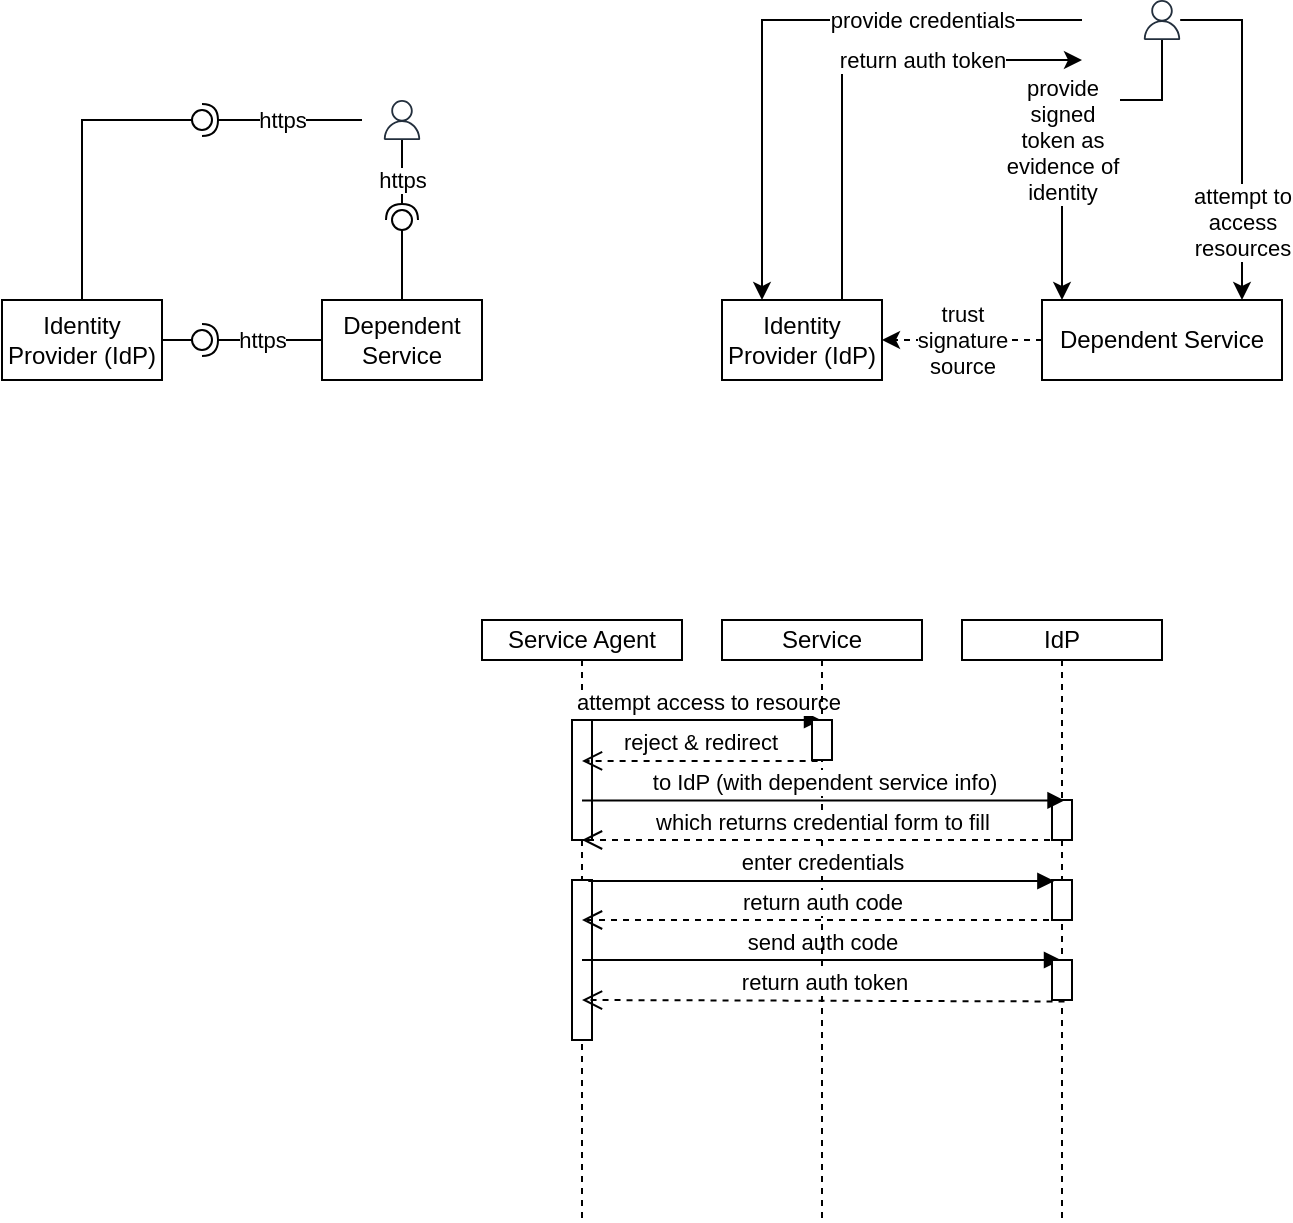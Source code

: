 <mxfile version="20.8.16" type="device"><diagram name="Page-1" id="i1NurNBqxuA3qnhc00bi"><mxGraphModel dx="350" dy="1313" grid="1" gridSize="10" guides="1" tooltips="1" connect="1" arrows="1" fold="1" page="1" pageScale="1" pageWidth="850" pageHeight="1100" math="0" shadow="0"><root><mxCell id="0"/><mxCell id="1" parent="0"/><mxCell id="tZuKxl-siwYKWLo6S5Zj-1" value="Identity Provider (IdP)" style="rounded=0;whiteSpace=wrap;html=1;" vertex="1" parent="1"><mxGeometry x="120" y="80" width="80" height="40" as="geometry"/></mxCell><mxCell id="tZuKxl-siwYKWLo6S5Zj-2" value="Dependent Service" style="rounded=0;whiteSpace=wrap;html=1;" vertex="1" parent="1"><mxGeometry x="280" y="80" width="80" height="40" as="geometry"/></mxCell><mxCell id="tZuKxl-siwYKWLo6S5Zj-3" value="" style="rounded=0;orthogonalLoop=1;jettySize=auto;html=1;endArrow=none;endFill=0;sketch=0;sourcePerimeterSpacing=0;targetPerimeterSpacing=0;exitX=1;exitY=0.5;exitDx=0;exitDy=0;" edge="1" target="tZuKxl-siwYKWLo6S5Zj-5" parent="1" source="tZuKxl-siwYKWLo6S5Zj-1"><mxGeometry relative="1" as="geometry"><mxPoint x="240" y="335" as="sourcePoint"/></mxGeometry></mxCell><mxCell id="tZuKxl-siwYKWLo6S5Zj-4" value="https" style="rounded=0;orthogonalLoop=1;jettySize=auto;html=1;endArrow=halfCircle;endFill=0;entryX=0.5;entryY=0.5;endSize=6;strokeWidth=1;sketch=0;exitX=0;exitY=0.5;exitDx=0;exitDy=0;" edge="1" target="tZuKxl-siwYKWLo6S5Zj-5" parent="1" source="tZuKxl-siwYKWLo6S5Zj-2"><mxGeometry relative="1" as="geometry"><mxPoint x="280" y="335" as="sourcePoint"/></mxGeometry></mxCell><mxCell id="tZuKxl-siwYKWLo6S5Zj-5" value="" style="ellipse;whiteSpace=wrap;html=1;align=center;aspect=fixed;resizable=0;points=[];outlineConnect=0;sketch=0;" vertex="1" parent="1"><mxGeometry x="215" y="95" width="10" height="10" as="geometry"/></mxCell><mxCell id="tZuKxl-siwYKWLo6S5Zj-6" value="" style="sketch=0;outlineConnect=0;fontColor=#232F3E;gradientColor=none;fillColor=#232F3D;strokeColor=none;dashed=0;verticalLabelPosition=bottom;verticalAlign=top;align=center;html=1;fontSize=12;fontStyle=0;aspect=fixed;pointerEvents=1;shape=mxgraph.aws4.user;" vertex="1" parent="1"><mxGeometry x="310" y="-20" width="20" height="20" as="geometry"/></mxCell><mxCell id="tZuKxl-siwYKWLo6S5Zj-7" value="" style="rounded=0;orthogonalLoop=1;jettySize=auto;html=1;endArrow=none;endFill=0;sketch=0;sourcePerimeterSpacing=0;targetPerimeterSpacing=0;exitX=0.5;exitY=0;exitDx=0;exitDy=0;" edge="1" parent="1" target="tZuKxl-siwYKWLo6S5Zj-9" source="tZuKxl-siwYKWLo6S5Zj-2"><mxGeometry relative="1" as="geometry"><mxPoint x="210" y="40" as="sourcePoint"/></mxGeometry></mxCell><mxCell id="tZuKxl-siwYKWLo6S5Zj-8" value="https" style="rounded=0;orthogonalLoop=1;jettySize=auto;html=1;endArrow=halfCircle;endFill=0;entryX=0.5;entryY=0.5;endSize=6;strokeWidth=1;sketch=0;exitX=0.5;exitY=1;exitDx=0;exitDy=0;exitPerimeter=0;sourcePerimeterSpacing=0;jumpSize=6;targetPerimeterSpacing=0;" edge="1" parent="1" target="tZuKxl-siwYKWLo6S5Zj-9" source="tZuKxl-siwYKWLo6S5Zj-6"><mxGeometry relative="1" as="geometry"><mxPoint x="290" y="40" as="sourcePoint"/></mxGeometry></mxCell><mxCell id="tZuKxl-siwYKWLo6S5Zj-9" value="" style="ellipse;whiteSpace=wrap;html=1;align=center;aspect=fixed;resizable=0;points=[];outlineConnect=0;sketch=0;" vertex="1" parent="1"><mxGeometry x="315" y="35" width="10" height="10" as="geometry"/></mxCell><mxCell id="tZuKxl-siwYKWLo6S5Zj-10" value="" style="rounded=0;orthogonalLoop=1;jettySize=auto;html=1;endArrow=none;endFill=0;sketch=0;sourcePerimeterSpacing=0;targetPerimeterSpacing=0;exitX=0.5;exitY=0;exitDx=0;exitDy=0;" edge="1" target="tZuKxl-siwYKWLo6S5Zj-12" parent="1" source="tZuKxl-siwYKWLo6S5Zj-1"><mxGeometry relative="1" as="geometry"><mxPoint x="300" y="70" as="sourcePoint"/><Array as="points"><mxPoint x="160" y="-10"/></Array></mxGeometry></mxCell><mxCell id="tZuKxl-siwYKWLo6S5Zj-11" value="https" style="rounded=0;orthogonalLoop=1;jettySize=auto;html=1;endArrow=halfCircle;endFill=0;entryX=0.5;entryY=0.5;endSize=6;strokeWidth=1;sketch=0;exitX=0.5;exitY=1;exitDx=0;exitDy=0;exitPerimeter=0;" edge="1" target="tZuKxl-siwYKWLo6S5Zj-12" parent="1"><mxGeometry relative="1" as="geometry"><mxPoint x="300" y="-10" as="sourcePoint"/></mxGeometry></mxCell><mxCell id="tZuKxl-siwYKWLo6S5Zj-12" value="" style="ellipse;whiteSpace=wrap;html=1;align=center;aspect=fixed;resizable=0;points=[];outlineConnect=0;sketch=0;" vertex="1" parent="1"><mxGeometry x="215" y="-15" width="10" height="10" as="geometry"/></mxCell><mxCell id="tZuKxl-siwYKWLo6S5Zj-13" value="Identity Provider (IdP)" style="rounded=0;whiteSpace=wrap;html=1;" vertex="1" parent="1"><mxGeometry x="480" y="80" width="80" height="40" as="geometry"/></mxCell><mxCell id="tZuKxl-siwYKWLo6S5Zj-26" value="trust&lt;br&gt;signature&lt;br&gt;source" style="edgeStyle=orthogonalEdgeStyle;rounded=0;jumpSize=6;orthogonalLoop=1;jettySize=auto;html=1;entryX=1;entryY=0.5;entryDx=0;entryDy=0;endSize=6;sourcePerimeterSpacing=0;targetPerimeterSpacing=0;dashed=1;" edge="1" parent="1" source="tZuKxl-siwYKWLo6S5Zj-14" target="tZuKxl-siwYKWLo6S5Zj-13"><mxGeometry relative="1" as="geometry"/></mxCell><mxCell id="tZuKxl-siwYKWLo6S5Zj-14" value="Dependent Service" style="rounded=0;whiteSpace=wrap;html=1;" vertex="1" parent="1"><mxGeometry x="640" y="80" width="120" height="40" as="geometry"/></mxCell><mxCell id="tZuKxl-siwYKWLo6S5Zj-27" value="provide &lt;br&gt;signed&lt;br&gt;token as &lt;br&gt;evidence of &lt;br&gt;identity" style="edgeStyle=orthogonalEdgeStyle;rounded=0;jumpSize=6;orthogonalLoop=1;jettySize=auto;html=1;endSize=6;sourcePerimeterSpacing=0;targetPerimeterSpacing=0;" edge="1" parent="1" source="tZuKxl-siwYKWLo6S5Zj-18"><mxGeometry x="0.108" relative="1" as="geometry"><mxPoint x="650" y="80" as="targetPoint"/><Array as="points"><mxPoint x="700" y="-20"/><mxPoint x="650" y="-20"/></Array><mxPoint as="offset"/></mxGeometry></mxCell><mxCell id="tZuKxl-siwYKWLo6S5Zj-29" value="attempt to&lt;br&gt;access &lt;br&gt;resources" style="edgeStyle=orthogonalEdgeStyle;rounded=0;jumpSize=6;orthogonalLoop=1;jettySize=auto;html=1;endSize=6;sourcePerimeterSpacing=0;targetPerimeterSpacing=0;" edge="1" parent="1" source="tZuKxl-siwYKWLo6S5Zj-18"><mxGeometry x="0.538" relative="1" as="geometry"><mxPoint x="740" y="80" as="targetPoint"/><Array as="points"><mxPoint x="740" y="-60"/><mxPoint x="740" y="80"/></Array><mxPoint as="offset"/></mxGeometry></mxCell><mxCell id="tZuKxl-siwYKWLo6S5Zj-18" value="" style="sketch=0;outlineConnect=0;fontColor=#232F3E;gradientColor=none;fillColor=#232F3D;strokeColor=none;dashed=0;verticalLabelPosition=bottom;verticalAlign=top;align=center;html=1;fontSize=12;fontStyle=0;aspect=fixed;pointerEvents=1;shape=mxgraph.aws4.user;" vertex="1" parent="1"><mxGeometry x="690" y="-70" width="20" height="20" as="geometry"/></mxCell><mxCell id="tZuKxl-siwYKWLo6S5Zj-25" value="provide credentials" style="endArrow=classic;html=1;rounded=0;endSize=6;sourcePerimeterSpacing=0;targetPerimeterSpacing=0;jumpSize=6;entryX=0.25;entryY=0;entryDx=0;entryDy=0;" edge="1" parent="1" target="tZuKxl-siwYKWLo6S5Zj-13"><mxGeometry x="-0.462" width="50" height="50" relative="1" as="geometry"><mxPoint x="660" y="-60" as="sourcePoint"/><mxPoint x="620" y="160" as="targetPoint"/><Array as="points"><mxPoint x="500" y="-60"/></Array><mxPoint as="offset"/></mxGeometry></mxCell><mxCell id="tZuKxl-siwYKWLo6S5Zj-28" value="return auth token" style="endArrow=classic;html=1;rounded=0;endSize=6;sourcePerimeterSpacing=0;targetPerimeterSpacing=0;jumpSize=6;exitX=0.75;exitY=0;exitDx=0;exitDy=0;" edge="1" parent="1" source="tZuKxl-siwYKWLo6S5Zj-13"><mxGeometry x="0.333" width="50" height="50" relative="1" as="geometry"><mxPoint x="560" y="70" as="sourcePoint"/><mxPoint x="660" y="-40" as="targetPoint"/><Array as="points"><mxPoint x="540" y="-40"/></Array><mxPoint as="offset"/></mxGeometry></mxCell><mxCell id="tZuKxl-siwYKWLo6S5Zj-30" value="Service Agent" style="shape=umlLifeline;perimeter=lifelinePerimeter;whiteSpace=wrap;html=1;container=1;collapsible=0;recursiveResize=0;outlineConnect=0;size=20;" vertex="1" parent="1"><mxGeometry x="360" y="240" width="100" height="300" as="geometry"/></mxCell><mxCell id="tZuKxl-siwYKWLo6S5Zj-33" value="" style="html=1;points=[];perimeter=orthogonalPerimeter;" vertex="1" parent="tZuKxl-siwYKWLo6S5Zj-30"><mxGeometry x="45" y="50" width="10" height="60" as="geometry"/></mxCell><mxCell id="tZuKxl-siwYKWLo6S5Zj-34" value="attempt access to resource" style="html=1;verticalAlign=bottom;endArrow=block;rounded=0;endSize=6;sourcePerimeterSpacing=0;targetPerimeterSpacing=0;jumpSize=6;" edge="1" parent="tZuKxl-siwYKWLo6S5Zj-30" target="tZuKxl-siwYKWLo6S5Zj-31"><mxGeometry width="80" relative="1" as="geometry"><mxPoint x="55" y="50" as="sourcePoint"/><mxPoint x="135" y="50" as="targetPoint"/></mxGeometry></mxCell><mxCell id="tZuKxl-siwYKWLo6S5Zj-43" value="" style="html=1;points=[];perimeter=orthogonalPerimeter;" vertex="1" parent="tZuKxl-siwYKWLo6S5Zj-30"><mxGeometry x="45" y="130" width="10" height="80" as="geometry"/></mxCell><mxCell id="tZuKxl-siwYKWLo6S5Zj-44" value="send auth code" style="html=1;verticalAlign=bottom;endArrow=block;rounded=0;endSize=6;sourcePerimeterSpacing=0;targetPerimeterSpacing=0;jumpSize=6;" edge="1" parent="tZuKxl-siwYKWLo6S5Zj-30" target="tZuKxl-siwYKWLo6S5Zj-32"><mxGeometry width="80" relative="1" as="geometry"><mxPoint x="50" y="170" as="sourcePoint"/><mxPoint x="130" y="170" as="targetPoint"/></mxGeometry></mxCell><mxCell id="tZuKxl-siwYKWLo6S5Zj-31" value="Service" style="shape=umlLifeline;perimeter=lifelinePerimeter;whiteSpace=wrap;html=1;container=1;collapsible=0;recursiveResize=0;outlineConnect=0;size=20;" vertex="1" parent="1"><mxGeometry x="480" y="240" width="100" height="300" as="geometry"/></mxCell><mxCell id="tZuKxl-siwYKWLo6S5Zj-37" value="" style="html=1;points=[];perimeter=orthogonalPerimeter;" vertex="1" parent="tZuKxl-siwYKWLo6S5Zj-31"><mxGeometry x="45" y="50" width="10" height="20" as="geometry"/></mxCell><mxCell id="tZuKxl-siwYKWLo6S5Zj-32" value="IdP" style="shape=umlLifeline;perimeter=lifelinePerimeter;whiteSpace=wrap;html=1;container=1;collapsible=0;recursiveResize=0;outlineConnect=0;size=20;" vertex="1" parent="1"><mxGeometry x="600" y="240" width="100" height="300" as="geometry"/></mxCell><mxCell id="tZuKxl-siwYKWLo6S5Zj-38" value="" style="html=1;points=[];perimeter=orthogonalPerimeter;" vertex="1" parent="tZuKxl-siwYKWLo6S5Zj-32"><mxGeometry x="45" y="90" width="10" height="20" as="geometry"/></mxCell><mxCell id="tZuKxl-siwYKWLo6S5Zj-42" value="" style="html=1;points=[];perimeter=orthogonalPerimeter;" vertex="1" parent="tZuKxl-siwYKWLo6S5Zj-32"><mxGeometry x="45" y="130" width="10" height="20" as="geometry"/></mxCell><mxCell id="tZuKxl-siwYKWLo6S5Zj-45" value="" style="html=1;points=[];perimeter=orthogonalPerimeter;" vertex="1" parent="tZuKxl-siwYKWLo6S5Zj-32"><mxGeometry x="45" y="170" width="10" height="20" as="geometry"/></mxCell><mxCell id="tZuKxl-siwYKWLo6S5Zj-35" value="reject &amp;amp; redirect" style="html=1;verticalAlign=bottom;endArrow=open;dashed=1;endSize=8;rounded=0;sourcePerimeterSpacing=0;targetPerimeterSpacing=0;jumpSize=6;exitX=0.28;exitY=1.023;exitDx=0;exitDy=0;exitPerimeter=0;" edge="1" parent="1" source="tZuKxl-siwYKWLo6S5Zj-37" target="tZuKxl-siwYKWLo6S5Zj-30"><mxGeometry x="-0.003" relative="1" as="geometry"><mxPoint x="530" y="320" as="sourcePoint"/><mxPoint x="450" y="320" as="targetPoint"/><mxPoint as="offset"/></mxGeometry></mxCell><mxCell id="tZuKxl-siwYKWLo6S5Zj-36" value="to IdP (with dependent service info)" style="html=1;verticalAlign=bottom;endArrow=block;rounded=0;endSize=6;sourcePerimeterSpacing=0;targetPerimeterSpacing=0;jumpSize=6;entryX=0.627;entryY=0.01;entryDx=0;entryDy=0;entryPerimeter=0;" edge="1" parent="1" source="tZuKxl-siwYKWLo6S5Zj-30" target="tZuKxl-siwYKWLo6S5Zj-38"><mxGeometry width="80" relative="1" as="geometry"><mxPoint x="410" y="360" as="sourcePoint"/><mxPoint x="490" y="360" as="targetPoint"/></mxGeometry></mxCell><mxCell id="tZuKxl-siwYKWLo6S5Zj-39" value="which returns credential form to fill" style="html=1;verticalAlign=bottom;endArrow=open;dashed=1;endSize=8;rounded=0;sourcePerimeterSpacing=0;targetPerimeterSpacing=0;jumpSize=6;" edge="1" parent="1" target="tZuKxl-siwYKWLo6S5Zj-30"><mxGeometry relative="1" as="geometry"><mxPoint x="650" y="350" as="sourcePoint"/><mxPoint x="570" y="400" as="targetPoint"/></mxGeometry></mxCell><mxCell id="tZuKxl-siwYKWLo6S5Zj-40" value="enter credentials" style="html=1;verticalAlign=bottom;endArrow=block;rounded=0;endSize=6;sourcePerimeterSpacing=0;targetPerimeterSpacing=0;jumpSize=6;entryX=0.12;entryY=0.025;entryDx=0;entryDy=0;entryPerimeter=0;exitX=0.813;exitY=0.006;exitDx=0;exitDy=0;exitPerimeter=0;" edge="1" parent="1" source="tZuKxl-siwYKWLo6S5Zj-43" target="tZuKxl-siwYKWLo6S5Zj-42"><mxGeometry width="80" relative="1" as="geometry"><mxPoint x="420" y="371" as="sourcePoint"/><mxPoint x="490" y="440" as="targetPoint"/></mxGeometry></mxCell><mxCell id="tZuKxl-siwYKWLo6S5Zj-41" value="return auth code" style="html=1;verticalAlign=bottom;endArrow=open;dashed=1;endSize=8;rounded=0;sourcePerimeterSpacing=0;targetPerimeterSpacing=0;jumpSize=6;" edge="1" parent="1" source="tZuKxl-siwYKWLo6S5Zj-32" target="tZuKxl-siwYKWLo6S5Zj-30"><mxGeometry relative="1" as="geometry"><mxPoint x="650" y="480" as="sourcePoint"/><mxPoint x="570" y="480" as="targetPoint"/></mxGeometry></mxCell><mxCell id="tZuKxl-siwYKWLo6S5Zj-46" value="return auth token" style="html=1;verticalAlign=bottom;endArrow=open;dashed=1;endSize=8;rounded=0;sourcePerimeterSpacing=0;targetPerimeterSpacing=0;jumpSize=6;exitX=0.627;exitY=1.037;exitDx=0;exitDy=0;exitPerimeter=0;" edge="1" parent="1" source="tZuKxl-siwYKWLo6S5Zj-45"><mxGeometry relative="1" as="geometry"><mxPoint x="630" y="430" as="sourcePoint"/><mxPoint x="410" y="430" as="targetPoint"/></mxGeometry></mxCell></root></mxGraphModel></diagram></mxfile>